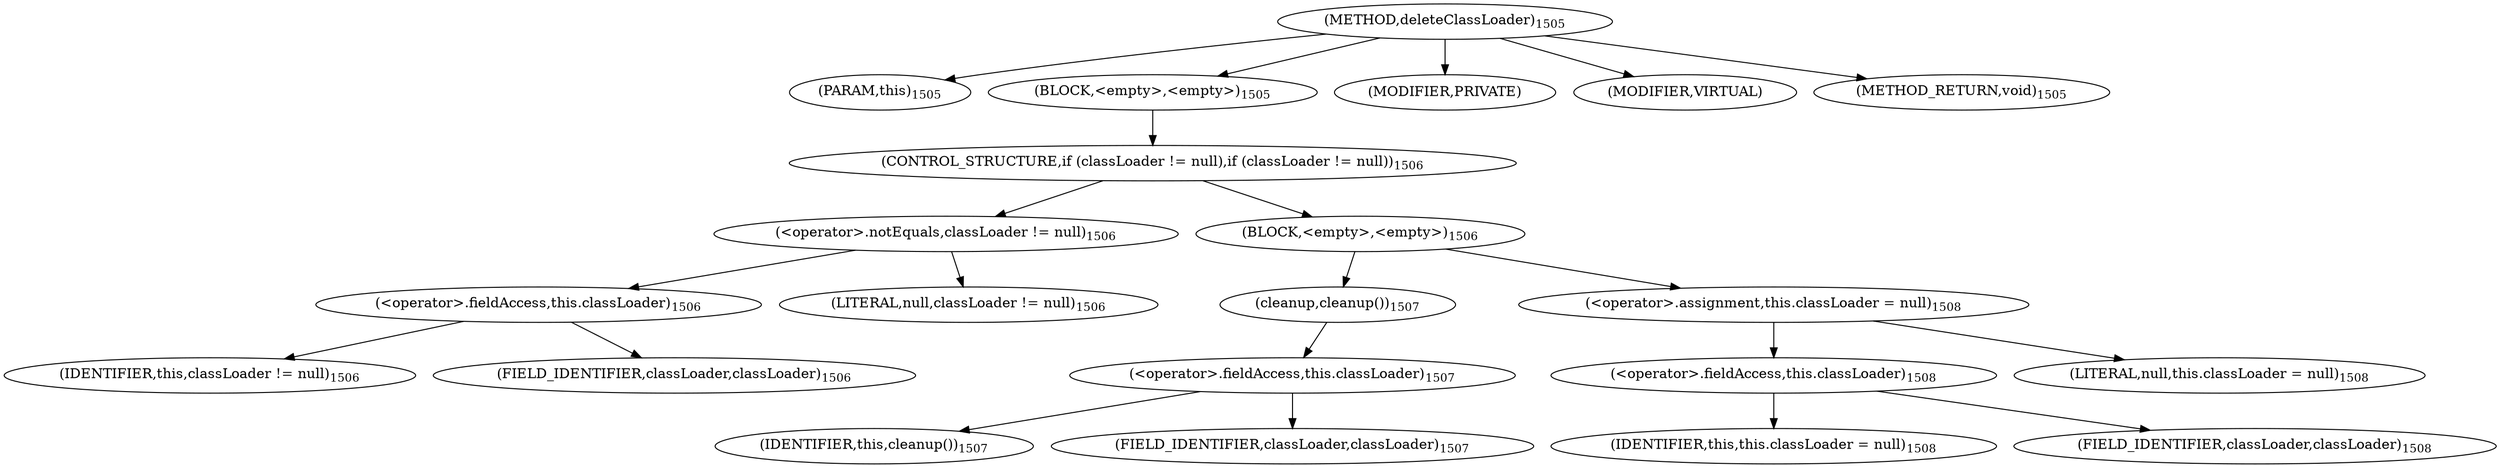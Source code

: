 digraph "deleteClassLoader" {  
"3312" [label = <(METHOD,deleteClassLoader)<SUB>1505</SUB>> ]
"3313" [label = <(PARAM,this)<SUB>1505</SUB>> ]
"3314" [label = <(BLOCK,&lt;empty&gt;,&lt;empty&gt;)<SUB>1505</SUB>> ]
"3315" [label = <(CONTROL_STRUCTURE,if (classLoader != null),if (classLoader != null))<SUB>1506</SUB>> ]
"3316" [label = <(&lt;operator&gt;.notEquals,classLoader != null)<SUB>1506</SUB>> ]
"3317" [label = <(&lt;operator&gt;.fieldAccess,this.classLoader)<SUB>1506</SUB>> ]
"3318" [label = <(IDENTIFIER,this,classLoader != null)<SUB>1506</SUB>> ]
"3319" [label = <(FIELD_IDENTIFIER,classLoader,classLoader)<SUB>1506</SUB>> ]
"3320" [label = <(LITERAL,null,classLoader != null)<SUB>1506</SUB>> ]
"3321" [label = <(BLOCK,&lt;empty&gt;,&lt;empty&gt;)<SUB>1506</SUB>> ]
"3322" [label = <(cleanup,cleanup())<SUB>1507</SUB>> ]
"3323" [label = <(&lt;operator&gt;.fieldAccess,this.classLoader)<SUB>1507</SUB>> ]
"3324" [label = <(IDENTIFIER,this,cleanup())<SUB>1507</SUB>> ]
"3325" [label = <(FIELD_IDENTIFIER,classLoader,classLoader)<SUB>1507</SUB>> ]
"3326" [label = <(&lt;operator&gt;.assignment,this.classLoader = null)<SUB>1508</SUB>> ]
"3327" [label = <(&lt;operator&gt;.fieldAccess,this.classLoader)<SUB>1508</SUB>> ]
"3328" [label = <(IDENTIFIER,this,this.classLoader = null)<SUB>1508</SUB>> ]
"3329" [label = <(FIELD_IDENTIFIER,classLoader,classLoader)<SUB>1508</SUB>> ]
"3330" [label = <(LITERAL,null,this.classLoader = null)<SUB>1508</SUB>> ]
"3331" [label = <(MODIFIER,PRIVATE)> ]
"3332" [label = <(MODIFIER,VIRTUAL)> ]
"3333" [label = <(METHOD_RETURN,void)<SUB>1505</SUB>> ]
  "3312" -> "3313" 
  "3312" -> "3314" 
  "3312" -> "3331" 
  "3312" -> "3332" 
  "3312" -> "3333" 
  "3314" -> "3315" 
  "3315" -> "3316" 
  "3315" -> "3321" 
  "3316" -> "3317" 
  "3316" -> "3320" 
  "3317" -> "3318" 
  "3317" -> "3319" 
  "3321" -> "3322" 
  "3321" -> "3326" 
  "3322" -> "3323" 
  "3323" -> "3324" 
  "3323" -> "3325" 
  "3326" -> "3327" 
  "3326" -> "3330" 
  "3327" -> "3328" 
  "3327" -> "3329" 
}
